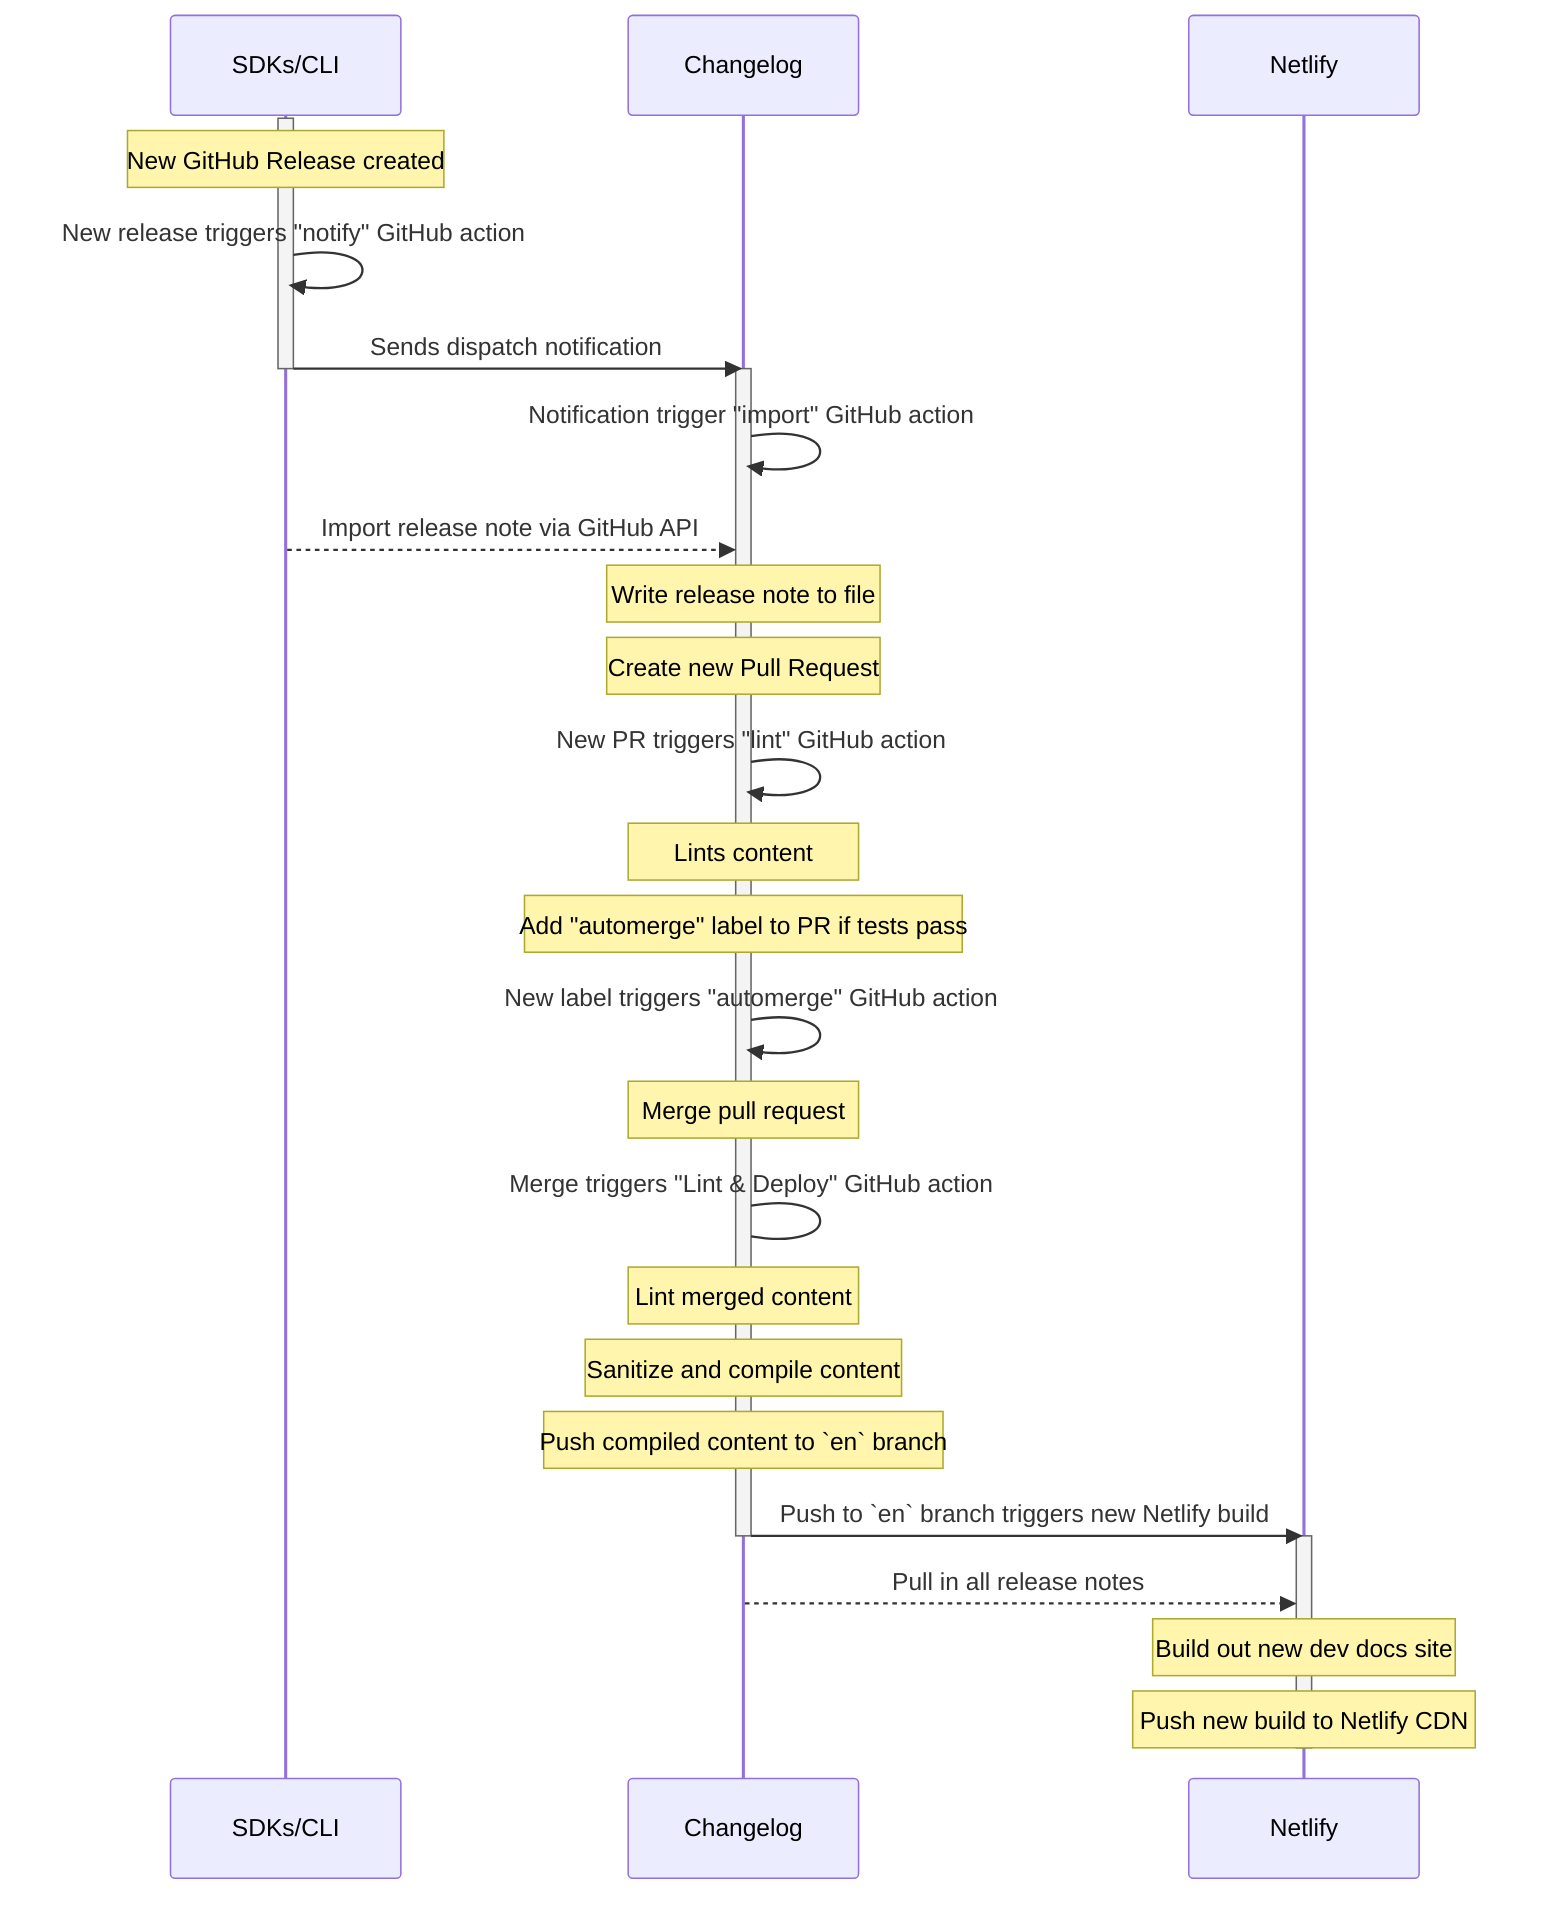 sequenceDiagram
	participant R as SDKs/CLI
  participant C as Changelog
  participant N as Netlify

  Activate R
  Note over R: New GitHub Release created
  R ->> R: New release triggers "notify" GitHub action
  R ->> C: Sends dispatch notification
  Deactivate R
  Activate C
  C ->> C: Notification trigger "import" GitHub action
  R -->> C: Import release note via GitHub API
  Note over C: Write release note to file
  Note over C: Create new Pull Request
  C ->> C: New PR triggers "lint" GitHub action
  Note over C: Lints content
  Note over C: Add "automerge" label to PR if tests pass
  C ->> C: New label triggers "automerge" GitHub action
  Note over C: Merge pull request
  C -> C: Merge triggers "Lint & Deploy" GitHub action
  Note over C: Lint merged content
  Note over C: Sanitize and compile content
  Note over C: Push compiled content to `en` branch
  C ->> N: Push to `en` branch triggers new Netlify build
  Deactivate C
  Activate N
  C -->> N: Pull in all release notes
  Note over N: Build out new dev docs site
  Note over N: Push new build to Netlify CDN
  Deactivate N